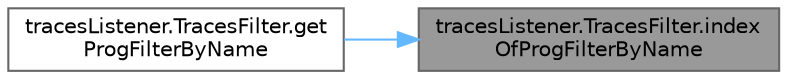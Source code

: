 digraph "tracesListener.TracesFilter.indexOfProgFilterByName"
{
 // LATEX_PDF_SIZE
  bgcolor="transparent";
  edge [fontname=Helvetica,fontsize=10,labelfontname=Helvetica,labelfontsize=10];
  node [fontname=Helvetica,fontsize=10,shape=box,height=0.2,width=0.4];
  rankdir="RL";
  Node1 [id="Node000001",label="tracesListener.TracesFilter.index\lOfProgFilterByName",height=0.2,width=0.4,color="gray40", fillcolor="grey60", style="filled", fontcolor="black",tooltip=" "];
  Node1 -> Node2 [id="edge1_Node000001_Node000002",dir="back",color="steelblue1",style="solid",tooltip=" "];
  Node2 [id="Node000002",label="tracesListener.TracesFilter.get\lProgFilterByName",height=0.2,width=0.4,color="grey40", fillcolor="white", style="filled",URL="$classtraces_listener_1_1_traces_filter.html#af5e556cd2f806e0233b7804d89130ad0",tooltip=" "];
}
